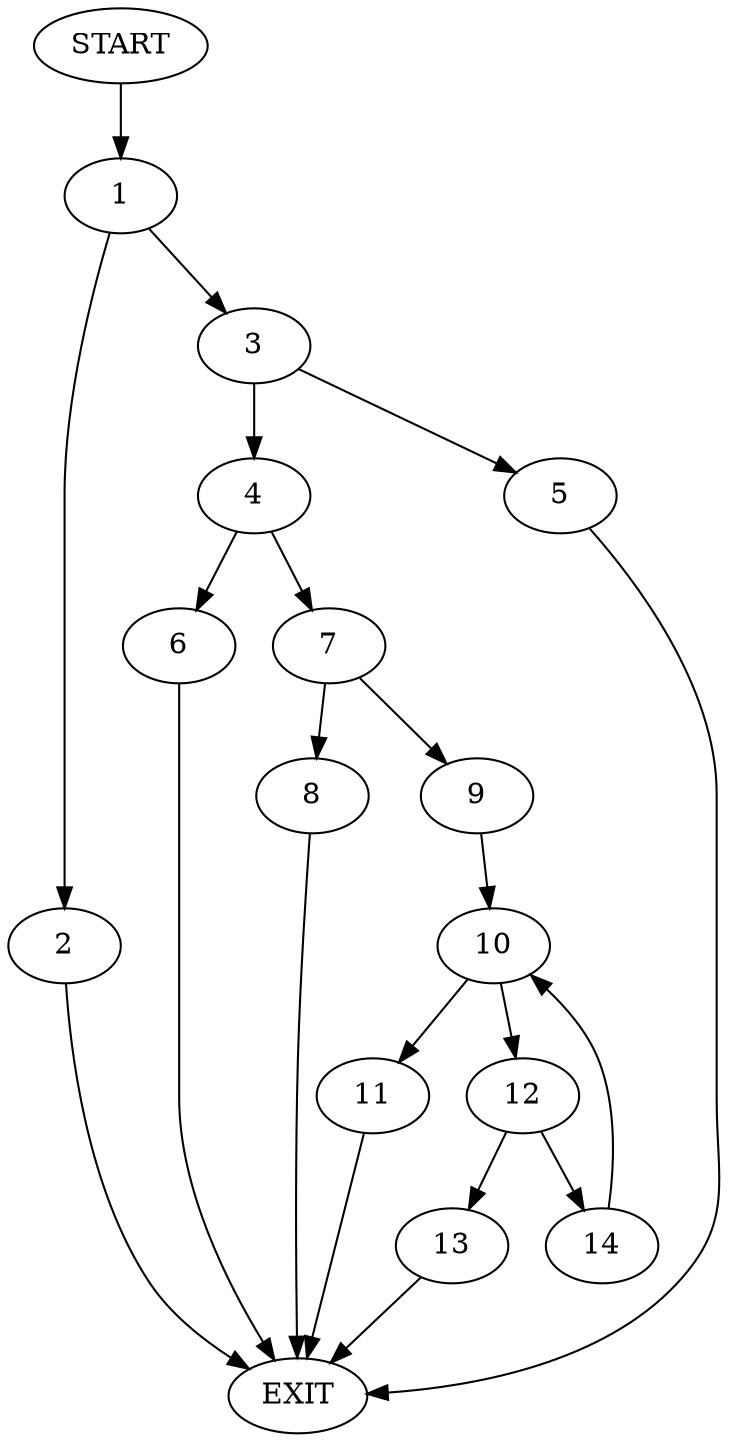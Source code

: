 digraph {
0 [label="START"]
15 [label="EXIT"]
0 -> 1
1 -> 2
1 -> 3
2 -> 15
3 -> 4
3 -> 5
5 -> 15
4 -> 6
4 -> 7
6 -> 15
7 -> 8
7 -> 9
9 -> 10
8 -> 15
10 -> 11
10 -> 12
11 -> 15
12 -> 13
12 -> 14
13 -> 15
14 -> 10
}
